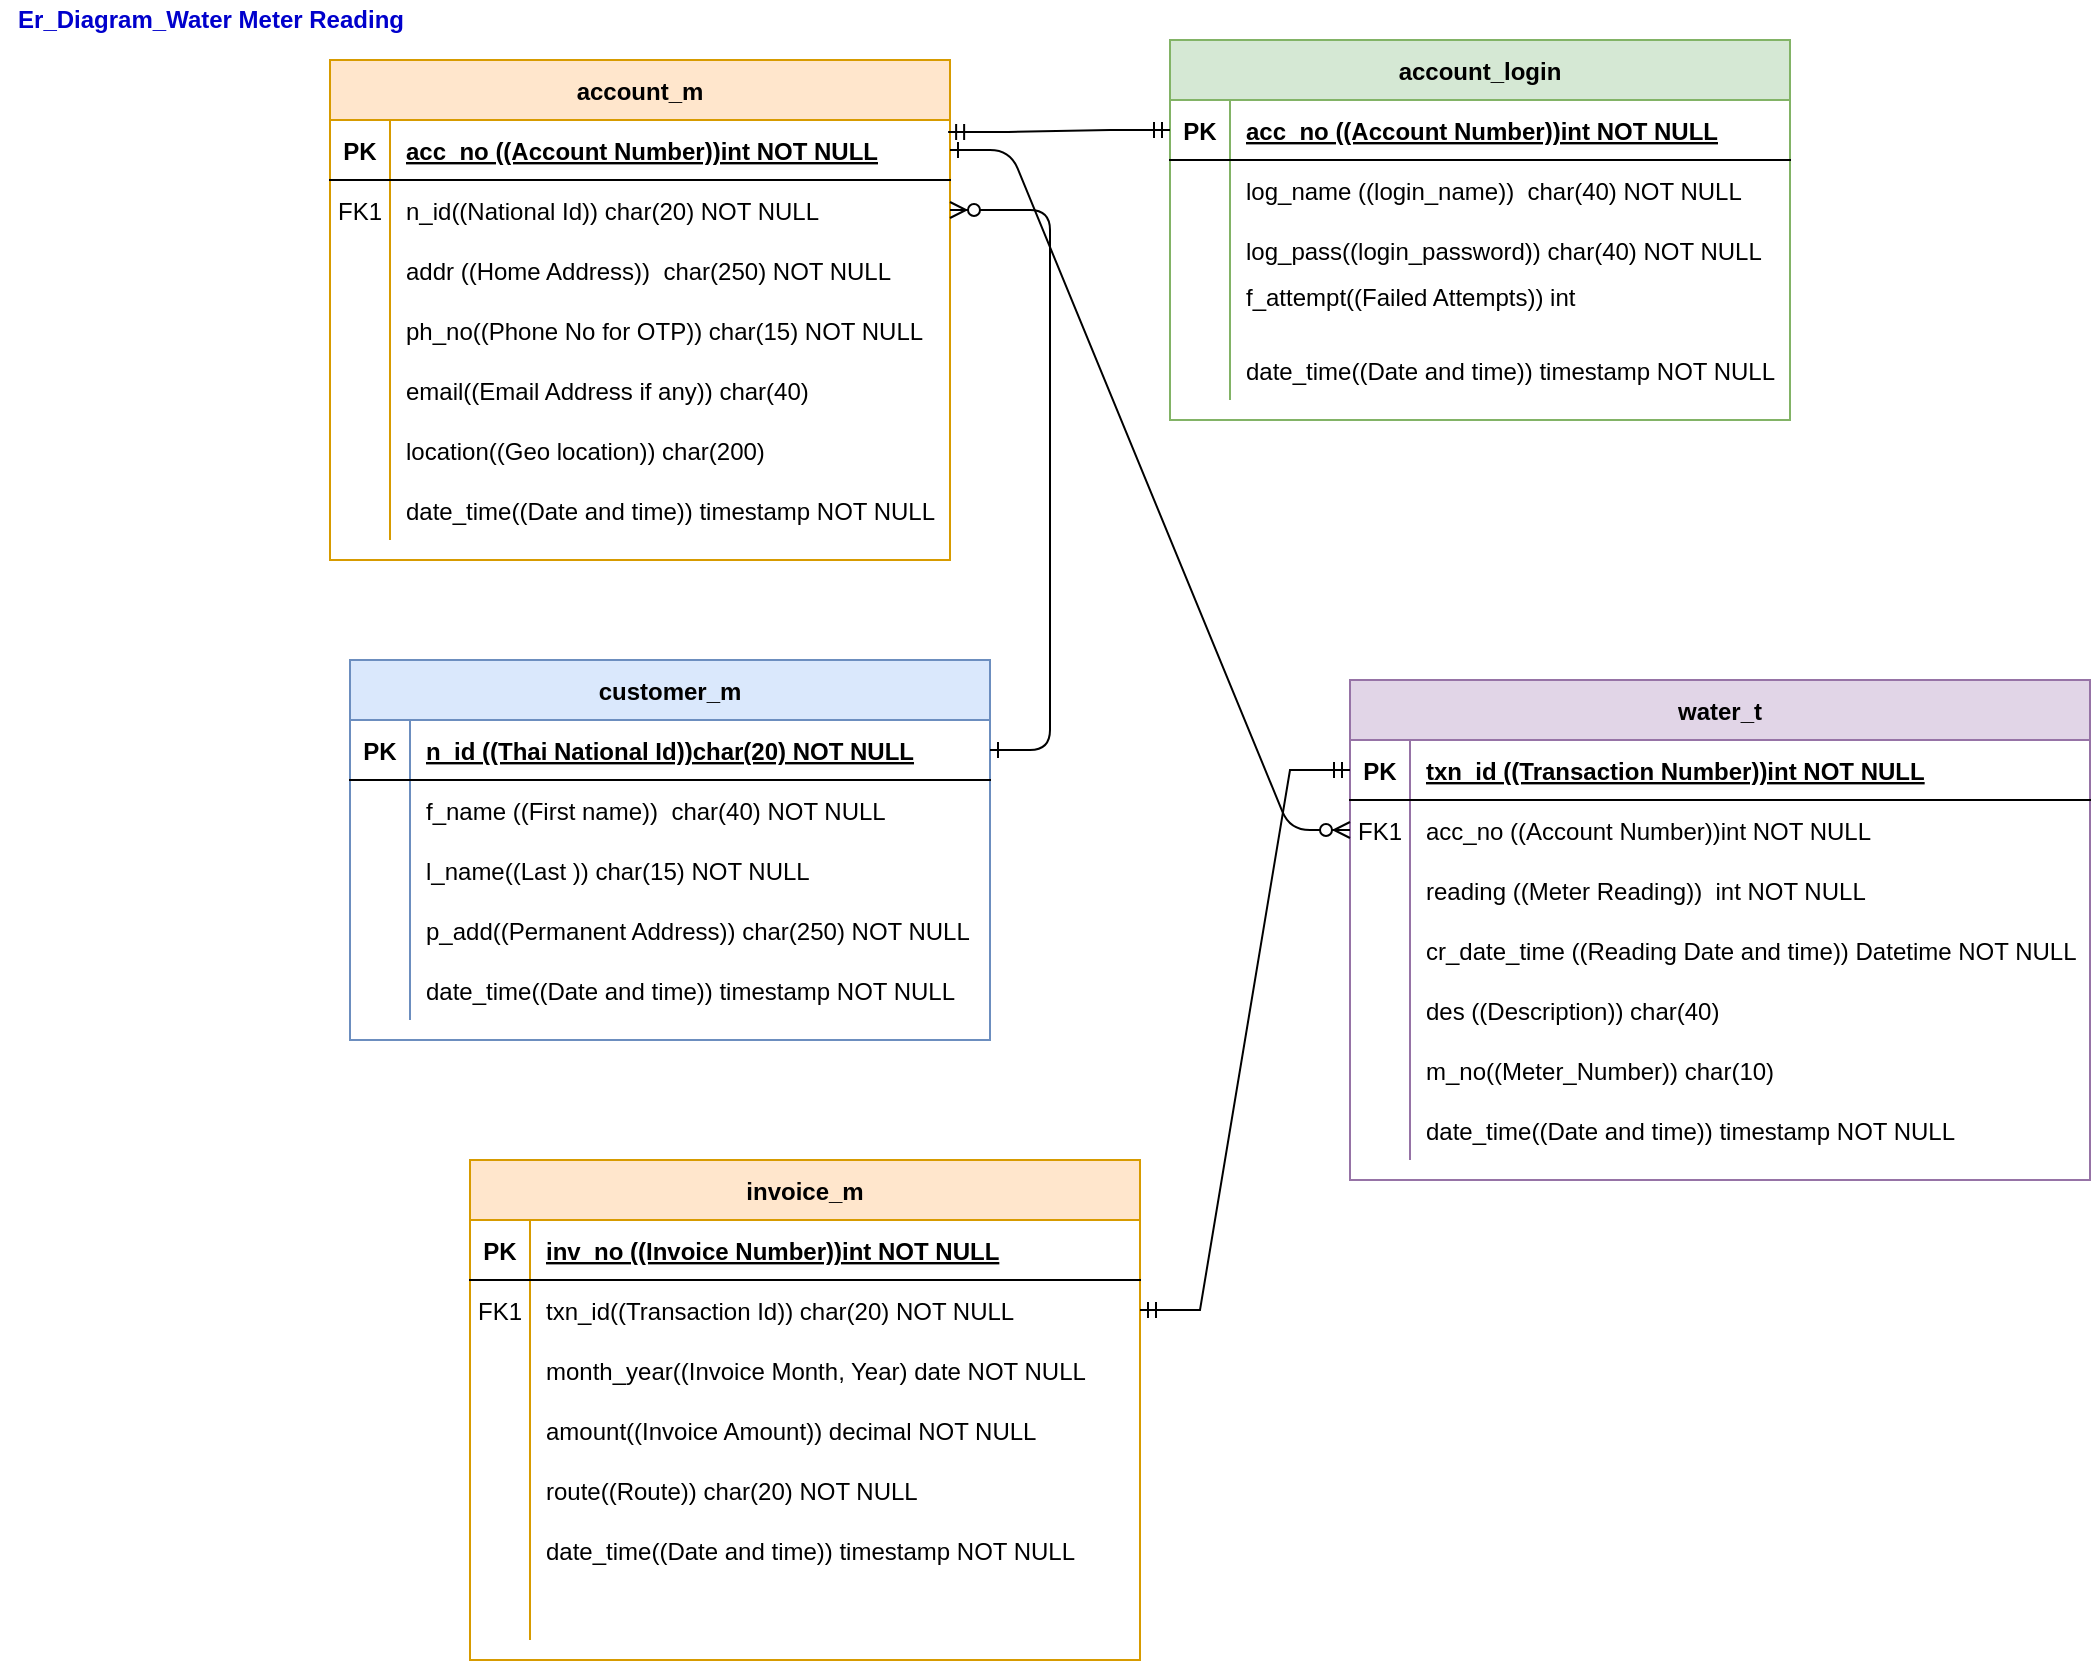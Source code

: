<mxfile version="15.9.6" type="device"><diagram id="R2lEEEUBdFMjLlhIrx00" name="Page-1"><mxGraphModel dx="1422" dy="762" grid="1" gridSize="10" guides="1" tooltips="1" connect="1" arrows="1" fold="1" page="1" pageScale="1" pageWidth="850" pageHeight="1100" math="0" shadow="0" extFonts="Permanent Marker^https://fonts.googleapis.com/css?family=Permanent+Marker"><root><mxCell id="0"/><mxCell id="1" parent="0"/><mxCell id="EUqRtqgKlGLhK4FgYroK-38" value="account_m" style="shape=table;startSize=30;container=1;collapsible=1;childLayout=tableLayout;fixedRows=1;rowLines=0;fontStyle=1;align=center;resizeLast=1;fillColor=#ffe6cc;strokeColor=#d79b00;" parent="1" vertex="1"><mxGeometry x="190" y="50" width="310" height="250" as="geometry"/></mxCell><mxCell id="EUqRtqgKlGLhK4FgYroK-39" value="" style="shape=partialRectangle;collapsible=0;dropTarget=0;pointerEvents=0;fillColor=none;points=[[0,0.5],[1,0.5]];portConstraint=eastwest;top=0;left=0;right=0;bottom=1;" parent="EUqRtqgKlGLhK4FgYroK-38" vertex="1"><mxGeometry y="30" width="310" height="30" as="geometry"/></mxCell><mxCell id="EUqRtqgKlGLhK4FgYroK-40" value="PK" style="shape=partialRectangle;overflow=hidden;connectable=0;fillColor=none;top=0;left=0;bottom=0;right=0;fontStyle=1;" parent="EUqRtqgKlGLhK4FgYroK-39" vertex="1"><mxGeometry width="30" height="30" as="geometry"><mxRectangle width="30" height="30" as="alternateBounds"/></mxGeometry></mxCell><mxCell id="EUqRtqgKlGLhK4FgYroK-41" value="acc_no ((Account Number))int NOT NULL " style="shape=partialRectangle;overflow=hidden;connectable=0;fillColor=none;top=0;left=0;bottom=0;right=0;align=left;spacingLeft=6;fontStyle=5;dashed=1;labelBackgroundColor=default;" parent="EUqRtqgKlGLhK4FgYroK-39" vertex="1"><mxGeometry x="30" width="280" height="30" as="geometry"><mxRectangle width="280" height="30" as="alternateBounds"/></mxGeometry></mxCell><mxCell id="EUqRtqgKlGLhK4FgYroK-45" style="shape=partialRectangle;collapsible=0;dropTarget=0;pointerEvents=0;fillColor=none;points=[[0,0.5],[1,0.5]];portConstraint=eastwest;top=0;left=0;right=0;bottom=0;" parent="EUqRtqgKlGLhK4FgYroK-38" vertex="1"><mxGeometry y="60" width="310" height="30" as="geometry"/></mxCell><mxCell id="EUqRtqgKlGLhK4FgYroK-46" value="FK1" style="shape=partialRectangle;overflow=hidden;connectable=0;fillColor=none;top=0;left=0;bottom=0;right=0;" parent="EUqRtqgKlGLhK4FgYroK-45" vertex="1"><mxGeometry width="30" height="30" as="geometry"><mxRectangle width="30" height="30" as="alternateBounds"/></mxGeometry></mxCell><mxCell id="EUqRtqgKlGLhK4FgYroK-47" value="n_id((National Id)) char(20) NOT NULL" style="shape=partialRectangle;overflow=hidden;connectable=0;fillColor=none;top=0;left=0;bottom=0;right=0;align=left;spacingLeft=6;" parent="EUqRtqgKlGLhK4FgYroK-45" vertex="1"><mxGeometry x="30" width="280" height="30" as="geometry"><mxRectangle width="280" height="30" as="alternateBounds"/></mxGeometry></mxCell><mxCell id="EUqRtqgKlGLhK4FgYroK-42" value="" style="shape=partialRectangle;collapsible=0;dropTarget=0;pointerEvents=0;fillColor=none;points=[[0,0.5],[1,0.5]];portConstraint=eastwest;top=0;left=0;right=0;bottom=0;" parent="EUqRtqgKlGLhK4FgYroK-38" vertex="1"><mxGeometry y="90" width="310" height="30" as="geometry"/></mxCell><mxCell id="EUqRtqgKlGLhK4FgYroK-43" value="" style="shape=partialRectangle;overflow=hidden;connectable=0;fillColor=none;top=0;left=0;bottom=0;right=0;" parent="EUqRtqgKlGLhK4FgYroK-42" vertex="1"><mxGeometry width="30" height="30" as="geometry"><mxRectangle width="30" height="30" as="alternateBounds"/></mxGeometry></mxCell><mxCell id="EUqRtqgKlGLhK4FgYroK-44" value="addr ((Home Address))  char(250) NOT NULL" style="shape=partialRectangle;overflow=hidden;connectable=0;fillColor=none;top=0;left=0;bottom=0;right=0;align=left;spacingLeft=6;" parent="EUqRtqgKlGLhK4FgYroK-42" vertex="1"><mxGeometry x="30" width="280" height="30" as="geometry"><mxRectangle width="280" height="30" as="alternateBounds"/></mxGeometry></mxCell><mxCell id="EUqRtqgKlGLhK4FgYroK-54" style="shape=partialRectangle;collapsible=0;dropTarget=0;pointerEvents=0;fillColor=none;points=[[0,0.5],[1,0.5]];portConstraint=eastwest;top=0;left=0;right=0;bottom=0;" parent="EUqRtqgKlGLhK4FgYroK-38" vertex="1"><mxGeometry y="120" width="310" height="30" as="geometry"/></mxCell><mxCell id="EUqRtqgKlGLhK4FgYroK-55" style="shape=partialRectangle;overflow=hidden;connectable=0;fillColor=none;top=0;left=0;bottom=0;right=0;" parent="EUqRtqgKlGLhK4FgYroK-54" vertex="1"><mxGeometry width="30" height="30" as="geometry"><mxRectangle width="30" height="30" as="alternateBounds"/></mxGeometry></mxCell><mxCell id="EUqRtqgKlGLhK4FgYroK-56" value="ph_no((Phone No for OTP)) char(15) NOT NULL" style="shape=partialRectangle;overflow=hidden;connectable=0;fillColor=none;top=0;left=0;bottom=0;right=0;align=left;spacingLeft=6;" parent="EUqRtqgKlGLhK4FgYroK-54" vertex="1"><mxGeometry x="30" width="280" height="30" as="geometry"><mxRectangle width="280" height="30" as="alternateBounds"/></mxGeometry></mxCell><mxCell id="EUqRtqgKlGLhK4FgYroK-51" style="shape=partialRectangle;collapsible=0;dropTarget=0;pointerEvents=0;fillColor=none;points=[[0,0.5],[1,0.5]];portConstraint=eastwest;top=0;left=0;right=0;bottom=0;" parent="EUqRtqgKlGLhK4FgYroK-38" vertex="1"><mxGeometry y="150" width="310" height="30" as="geometry"/></mxCell><mxCell id="EUqRtqgKlGLhK4FgYroK-52" style="shape=partialRectangle;overflow=hidden;connectable=0;fillColor=none;top=0;left=0;bottom=0;right=0;" parent="EUqRtqgKlGLhK4FgYroK-51" vertex="1"><mxGeometry width="30" height="30" as="geometry"><mxRectangle width="30" height="30" as="alternateBounds"/></mxGeometry></mxCell><mxCell id="EUqRtqgKlGLhK4FgYroK-53" value="email((Email Address if any)) char(40) " style="shape=partialRectangle;overflow=hidden;connectable=0;fillColor=none;top=0;left=0;bottom=0;right=0;align=left;spacingLeft=6;" parent="EUqRtqgKlGLhK4FgYroK-51" vertex="1"><mxGeometry x="30" width="280" height="30" as="geometry"><mxRectangle width="280" height="30" as="alternateBounds"/></mxGeometry></mxCell><mxCell id="EUqRtqgKlGLhK4FgYroK-199" style="shape=partialRectangle;collapsible=0;dropTarget=0;pointerEvents=0;fillColor=none;points=[[0,0.5],[1,0.5]];portConstraint=eastwest;top=0;left=0;right=0;bottom=0;" parent="EUqRtqgKlGLhK4FgYroK-38" vertex="1"><mxGeometry y="180" width="310" height="30" as="geometry"/></mxCell><mxCell id="EUqRtqgKlGLhK4FgYroK-200" style="shape=partialRectangle;overflow=hidden;connectable=0;fillColor=none;top=0;left=0;bottom=0;right=0;" parent="EUqRtqgKlGLhK4FgYroK-199" vertex="1"><mxGeometry width="30" height="30" as="geometry"><mxRectangle width="30" height="30" as="alternateBounds"/></mxGeometry></mxCell><mxCell id="EUqRtqgKlGLhK4FgYroK-201" value="location((Geo location)) char(200) " style="shape=partialRectangle;overflow=hidden;connectable=0;fillColor=none;top=0;left=0;bottom=0;right=0;align=left;spacingLeft=6;" parent="EUqRtqgKlGLhK4FgYroK-199" vertex="1"><mxGeometry x="30" width="280" height="30" as="geometry"><mxRectangle width="280" height="30" as="alternateBounds"/></mxGeometry></mxCell><mxCell id="EUqRtqgKlGLhK4FgYroK-224" style="shape=partialRectangle;collapsible=0;dropTarget=0;pointerEvents=0;fillColor=none;points=[[0,0.5],[1,0.5]];portConstraint=eastwest;top=0;left=0;right=0;bottom=0;" parent="EUqRtqgKlGLhK4FgYroK-38" vertex="1"><mxGeometry y="210" width="310" height="30" as="geometry"/></mxCell><mxCell id="EUqRtqgKlGLhK4FgYroK-225" style="shape=partialRectangle;overflow=hidden;connectable=0;fillColor=none;top=0;left=0;bottom=0;right=0;" parent="EUqRtqgKlGLhK4FgYroK-224" vertex="1"><mxGeometry width="30" height="30" as="geometry"><mxRectangle width="30" height="30" as="alternateBounds"/></mxGeometry></mxCell><mxCell id="EUqRtqgKlGLhK4FgYroK-226" value="date_time((Date and time)) timestamp NOT NULL" style="shape=partialRectangle;overflow=hidden;connectable=0;fillColor=none;top=0;left=0;bottom=0;right=0;align=left;spacingLeft=6;" parent="EUqRtqgKlGLhK4FgYroK-224" vertex="1"><mxGeometry x="30" width="280" height="30" as="geometry"><mxRectangle width="280" height="30" as="alternateBounds"/></mxGeometry></mxCell><mxCell id="EUqRtqgKlGLhK4FgYroK-57" value="customer_m" style="shape=table;startSize=30;container=1;collapsible=1;childLayout=tableLayout;fixedRows=1;rowLines=0;fontStyle=1;align=center;resizeLast=1;fillColor=#dae8fc;strokeColor=#6c8ebf;" parent="1" vertex="1"><mxGeometry x="200" y="350" width="320" height="190" as="geometry"/></mxCell><mxCell id="EUqRtqgKlGLhK4FgYroK-58" value="" style="shape=partialRectangle;collapsible=0;dropTarget=0;pointerEvents=0;fillColor=none;points=[[0,0.5],[1,0.5]];portConstraint=eastwest;top=0;left=0;right=0;bottom=1;" parent="EUqRtqgKlGLhK4FgYroK-57" vertex="1"><mxGeometry y="30" width="320" height="30" as="geometry"/></mxCell><mxCell id="EUqRtqgKlGLhK4FgYroK-59" value="PK" style="shape=partialRectangle;overflow=hidden;connectable=0;fillColor=none;top=0;left=0;bottom=0;right=0;fontStyle=1;" parent="EUqRtqgKlGLhK4FgYroK-58" vertex="1"><mxGeometry width="30" height="30" as="geometry"><mxRectangle width="30" height="30" as="alternateBounds"/></mxGeometry></mxCell><mxCell id="EUqRtqgKlGLhK4FgYroK-60" value="n_id ((Thai National Id))char(20) NOT NULL " style="shape=partialRectangle;overflow=hidden;connectable=0;fillColor=none;top=0;left=0;bottom=0;right=0;align=left;spacingLeft=6;fontStyle=5;dashed=1;labelBackgroundColor=default;" parent="EUqRtqgKlGLhK4FgYroK-58" vertex="1"><mxGeometry x="30" width="290" height="30" as="geometry"><mxRectangle width="290" height="30" as="alternateBounds"/></mxGeometry></mxCell><mxCell id="EUqRtqgKlGLhK4FgYroK-64" value="" style="shape=partialRectangle;collapsible=0;dropTarget=0;pointerEvents=0;fillColor=none;points=[[0,0.5],[1,0.5]];portConstraint=eastwest;top=0;left=0;right=0;bottom=0;" parent="EUqRtqgKlGLhK4FgYroK-57" vertex="1"><mxGeometry y="60" width="320" height="30" as="geometry"/></mxCell><mxCell id="EUqRtqgKlGLhK4FgYroK-65" value="" style="shape=partialRectangle;overflow=hidden;connectable=0;fillColor=none;top=0;left=0;bottom=0;right=0;" parent="EUqRtqgKlGLhK4FgYroK-64" vertex="1"><mxGeometry width="30" height="30" as="geometry"><mxRectangle width="30" height="30" as="alternateBounds"/></mxGeometry></mxCell><mxCell id="EUqRtqgKlGLhK4FgYroK-66" value="f_name ((First name))  char(40) NOT NULL" style="shape=partialRectangle;overflow=hidden;connectable=0;fillColor=none;top=0;left=0;bottom=0;right=0;align=left;spacingLeft=6;" parent="EUqRtqgKlGLhK4FgYroK-64" vertex="1"><mxGeometry x="30" width="290" height="30" as="geometry"><mxRectangle width="290" height="30" as="alternateBounds"/></mxGeometry></mxCell><mxCell id="EUqRtqgKlGLhK4FgYroK-67" style="shape=partialRectangle;collapsible=0;dropTarget=0;pointerEvents=0;fillColor=none;points=[[0,0.5],[1,0.5]];portConstraint=eastwest;top=0;left=0;right=0;bottom=0;" parent="EUqRtqgKlGLhK4FgYroK-57" vertex="1"><mxGeometry y="90" width="320" height="30" as="geometry"/></mxCell><mxCell id="EUqRtqgKlGLhK4FgYroK-68" style="shape=partialRectangle;overflow=hidden;connectable=0;fillColor=none;top=0;left=0;bottom=0;right=0;" parent="EUqRtqgKlGLhK4FgYroK-67" vertex="1"><mxGeometry width="30" height="30" as="geometry"><mxRectangle width="30" height="30" as="alternateBounds"/></mxGeometry></mxCell><mxCell id="EUqRtqgKlGLhK4FgYroK-69" value="l_name((Last )) char(15) NOT NULL" style="shape=partialRectangle;overflow=hidden;connectable=0;fillColor=none;top=0;left=0;bottom=0;right=0;align=left;spacingLeft=6;" parent="EUqRtqgKlGLhK4FgYroK-67" vertex="1"><mxGeometry x="30" width="290" height="30" as="geometry"><mxRectangle width="290" height="30" as="alternateBounds"/></mxGeometry></mxCell><mxCell id="EUqRtqgKlGLhK4FgYroK-70" style="shape=partialRectangle;collapsible=0;dropTarget=0;pointerEvents=0;fillColor=none;points=[[0,0.5],[1,0.5]];portConstraint=eastwest;top=0;left=0;right=0;bottom=0;" parent="EUqRtqgKlGLhK4FgYroK-57" vertex="1"><mxGeometry y="120" width="320" height="30" as="geometry"/></mxCell><mxCell id="EUqRtqgKlGLhK4FgYroK-71" style="shape=partialRectangle;overflow=hidden;connectable=0;fillColor=none;top=0;left=0;bottom=0;right=0;" parent="EUqRtqgKlGLhK4FgYroK-70" vertex="1"><mxGeometry width="30" height="30" as="geometry"><mxRectangle width="30" height="30" as="alternateBounds"/></mxGeometry></mxCell><mxCell id="EUqRtqgKlGLhK4FgYroK-72" value="p_add((Permanent Address)) char(250) NOT NULL" style="shape=partialRectangle;overflow=hidden;connectable=0;fillColor=none;top=0;left=0;bottom=0;right=0;align=left;spacingLeft=6;" parent="EUqRtqgKlGLhK4FgYroK-70" vertex="1"><mxGeometry x="30" width="290" height="30" as="geometry"><mxRectangle width="290" height="30" as="alternateBounds"/></mxGeometry></mxCell><mxCell id="EUqRtqgKlGLhK4FgYroK-217" style="shape=partialRectangle;collapsible=0;dropTarget=0;pointerEvents=0;fillColor=none;points=[[0,0.5],[1,0.5]];portConstraint=eastwest;top=0;left=0;right=0;bottom=0;" parent="EUqRtqgKlGLhK4FgYroK-57" vertex="1"><mxGeometry y="150" width="320" height="30" as="geometry"/></mxCell><mxCell id="EUqRtqgKlGLhK4FgYroK-218" style="shape=partialRectangle;overflow=hidden;connectable=0;fillColor=none;top=0;left=0;bottom=0;right=0;" parent="EUqRtqgKlGLhK4FgYroK-217" vertex="1"><mxGeometry width="30" height="30" as="geometry"><mxRectangle width="30" height="30" as="alternateBounds"/></mxGeometry></mxCell><mxCell id="EUqRtqgKlGLhK4FgYroK-219" value="date_time((Date and time)) timestamp NOT NULL" style="shape=partialRectangle;overflow=hidden;connectable=0;fillColor=none;top=0;left=0;bottom=0;right=0;align=left;spacingLeft=6;" parent="EUqRtqgKlGLhK4FgYroK-217" vertex="1"><mxGeometry x="30" width="290" height="30" as="geometry"><mxRectangle width="290" height="30" as="alternateBounds"/></mxGeometry></mxCell><mxCell id="EUqRtqgKlGLhK4FgYroK-95" value="water_t" style="shape=table;startSize=30;container=1;collapsible=1;childLayout=tableLayout;fixedRows=1;rowLines=0;fontStyle=1;align=center;resizeLast=1;fillColor=#e1d5e7;strokeColor=#9673a6;" parent="1" vertex="1"><mxGeometry x="700" y="360" width="370" height="250" as="geometry"/></mxCell><mxCell id="EUqRtqgKlGLhK4FgYroK-96" value="" style="shape=partialRectangle;collapsible=0;dropTarget=0;pointerEvents=0;fillColor=none;points=[[0,0.5],[1,0.5]];portConstraint=eastwest;top=0;left=0;right=0;bottom=1;" parent="EUqRtqgKlGLhK4FgYroK-95" vertex="1"><mxGeometry y="30" width="370" height="30" as="geometry"/></mxCell><mxCell id="EUqRtqgKlGLhK4FgYroK-97" value="PK" style="shape=partialRectangle;overflow=hidden;connectable=0;fillColor=none;top=0;left=0;bottom=0;right=0;fontStyle=1;" parent="EUqRtqgKlGLhK4FgYroK-96" vertex="1"><mxGeometry width="30" height="30" as="geometry"><mxRectangle width="30" height="30" as="alternateBounds"/></mxGeometry></mxCell><mxCell id="EUqRtqgKlGLhK4FgYroK-98" value="txn_id ((Transaction Number))int NOT NULL " style="shape=partialRectangle;overflow=hidden;connectable=0;fillColor=none;top=0;left=0;bottom=0;right=0;align=left;spacingLeft=6;fontStyle=5;dashed=1;labelBackgroundColor=default;" parent="EUqRtqgKlGLhK4FgYroK-96" vertex="1"><mxGeometry x="30" width="340" height="30" as="geometry"><mxRectangle width="340" height="30" as="alternateBounds"/></mxGeometry></mxCell><mxCell id="EUqRtqgKlGLhK4FgYroK-99" style="shape=partialRectangle;collapsible=0;dropTarget=0;pointerEvents=0;fillColor=none;points=[[0,0.5],[1,0.5]];portConstraint=eastwest;top=0;left=0;right=0;bottom=0;" parent="EUqRtqgKlGLhK4FgYroK-95" vertex="1"><mxGeometry y="60" width="370" height="30" as="geometry"/></mxCell><mxCell id="EUqRtqgKlGLhK4FgYroK-100" value="FK1" style="shape=partialRectangle;overflow=hidden;connectable=0;fillColor=none;top=0;left=0;bottom=0;right=0;" parent="EUqRtqgKlGLhK4FgYroK-99" vertex="1"><mxGeometry width="30" height="30" as="geometry"><mxRectangle width="30" height="30" as="alternateBounds"/></mxGeometry></mxCell><mxCell id="EUqRtqgKlGLhK4FgYroK-101" value="acc_no ((Account Number))int NOT NULL" style="shape=partialRectangle;overflow=hidden;connectable=0;fillColor=none;top=0;left=0;bottom=0;right=0;align=left;spacingLeft=6;" parent="EUqRtqgKlGLhK4FgYroK-99" vertex="1"><mxGeometry x="30" width="340" height="30" as="geometry"><mxRectangle width="340" height="30" as="alternateBounds"/></mxGeometry></mxCell><mxCell id="EUqRtqgKlGLhK4FgYroK-102" value="" style="shape=partialRectangle;collapsible=0;dropTarget=0;pointerEvents=0;fillColor=none;points=[[0,0.5],[1,0.5]];portConstraint=eastwest;top=0;left=0;right=0;bottom=0;" parent="EUqRtqgKlGLhK4FgYroK-95" vertex="1"><mxGeometry y="90" width="370" height="30" as="geometry"/></mxCell><mxCell id="EUqRtqgKlGLhK4FgYroK-103" value="" style="shape=partialRectangle;overflow=hidden;connectable=0;fillColor=none;top=0;left=0;bottom=0;right=0;" parent="EUqRtqgKlGLhK4FgYroK-102" vertex="1"><mxGeometry width="30" height="30" as="geometry"><mxRectangle width="30" height="30" as="alternateBounds"/></mxGeometry></mxCell><mxCell id="EUqRtqgKlGLhK4FgYroK-104" value="reading ((Meter Reading))  int NOT NULL" style="shape=partialRectangle;overflow=hidden;connectable=0;fillColor=none;top=0;left=0;bottom=0;right=0;align=left;spacingLeft=6;" parent="EUqRtqgKlGLhK4FgYroK-102" vertex="1"><mxGeometry x="30" width="340" height="30" as="geometry"><mxRectangle width="340" height="30" as="alternateBounds"/></mxGeometry></mxCell><mxCell id="EUqRtqgKlGLhK4FgYroK-105" style="shape=partialRectangle;collapsible=0;dropTarget=0;pointerEvents=0;fillColor=none;points=[[0,0.5],[1,0.5]];portConstraint=eastwest;top=0;left=0;right=0;bottom=0;" parent="EUqRtqgKlGLhK4FgYroK-95" vertex="1"><mxGeometry y="120" width="370" height="30" as="geometry"/></mxCell><mxCell id="EUqRtqgKlGLhK4FgYroK-106" style="shape=partialRectangle;overflow=hidden;connectable=0;fillColor=none;top=0;left=0;bottom=0;right=0;" parent="EUqRtqgKlGLhK4FgYroK-105" vertex="1"><mxGeometry width="30" height="30" as="geometry"><mxRectangle width="30" height="30" as="alternateBounds"/></mxGeometry></mxCell><mxCell id="EUqRtqgKlGLhK4FgYroK-107" value="cr_date_time ((Reading Date and time)) Datetime NOT NULL" style="shape=partialRectangle;overflow=hidden;connectable=0;fillColor=none;top=0;left=0;bottom=0;right=0;align=left;spacingLeft=6;" parent="EUqRtqgKlGLhK4FgYroK-105" vertex="1"><mxGeometry x="30" width="340" height="30" as="geometry"><mxRectangle width="340" height="30" as="alternateBounds"/></mxGeometry></mxCell><mxCell id="EUqRtqgKlGLhK4FgYroK-108" style="shape=partialRectangle;collapsible=0;dropTarget=0;pointerEvents=0;fillColor=none;points=[[0,0.5],[1,0.5]];portConstraint=eastwest;top=0;left=0;right=0;bottom=0;" parent="EUqRtqgKlGLhK4FgYroK-95" vertex="1"><mxGeometry y="150" width="370" height="30" as="geometry"/></mxCell><mxCell id="EUqRtqgKlGLhK4FgYroK-109" style="shape=partialRectangle;overflow=hidden;connectable=0;fillColor=none;top=0;left=0;bottom=0;right=0;" parent="EUqRtqgKlGLhK4FgYroK-108" vertex="1"><mxGeometry width="30" height="30" as="geometry"><mxRectangle width="30" height="30" as="alternateBounds"/></mxGeometry></mxCell><mxCell id="EUqRtqgKlGLhK4FgYroK-110" value="des ((Description)) char(40) " style="shape=partialRectangle;overflow=hidden;connectable=0;fillColor=none;top=0;left=0;bottom=0;right=0;align=left;spacingLeft=6;" parent="EUqRtqgKlGLhK4FgYroK-108" vertex="1"><mxGeometry x="30" width="340" height="30" as="geometry"><mxRectangle width="340" height="30" as="alternateBounds"/></mxGeometry></mxCell><mxCell id="EUqRtqgKlGLhK4FgYroK-171" style="shape=partialRectangle;collapsible=0;dropTarget=0;pointerEvents=0;fillColor=none;points=[[0,0.5],[1,0.5]];portConstraint=eastwest;top=0;left=0;right=0;bottom=0;" parent="EUqRtqgKlGLhK4FgYroK-95" vertex="1"><mxGeometry y="180" width="370" height="30" as="geometry"/></mxCell><mxCell id="EUqRtqgKlGLhK4FgYroK-172" style="shape=partialRectangle;overflow=hidden;connectable=0;fillColor=none;top=0;left=0;bottom=0;right=0;" parent="EUqRtqgKlGLhK4FgYroK-171" vertex="1"><mxGeometry width="30" height="30" as="geometry"><mxRectangle width="30" height="30" as="alternateBounds"/></mxGeometry></mxCell><mxCell id="EUqRtqgKlGLhK4FgYroK-173" value="m_no((Meter_Number)) char(10)" style="shape=partialRectangle;overflow=hidden;connectable=0;fillColor=none;top=0;left=0;bottom=0;right=0;align=left;spacingLeft=6;" parent="EUqRtqgKlGLhK4FgYroK-171" vertex="1"><mxGeometry x="30" width="340" height="30" as="geometry"><mxRectangle width="340" height="30" as="alternateBounds"/></mxGeometry></mxCell><mxCell id="EUqRtqgKlGLhK4FgYroK-209" style="shape=partialRectangle;collapsible=0;dropTarget=0;pointerEvents=0;fillColor=none;points=[[0,0.5],[1,0.5]];portConstraint=eastwest;top=0;left=0;right=0;bottom=0;" parent="EUqRtqgKlGLhK4FgYroK-95" vertex="1"><mxGeometry y="210" width="370" height="30" as="geometry"/></mxCell><mxCell id="EUqRtqgKlGLhK4FgYroK-210" style="shape=partialRectangle;overflow=hidden;connectable=0;fillColor=none;top=0;left=0;bottom=0;right=0;" parent="EUqRtqgKlGLhK4FgYroK-209" vertex="1"><mxGeometry width="30" height="30" as="geometry"><mxRectangle width="30" height="30" as="alternateBounds"/></mxGeometry></mxCell><mxCell id="EUqRtqgKlGLhK4FgYroK-211" value="date_time((Date and time)) timestamp NOT NULL" style="shape=partialRectangle;overflow=hidden;connectable=0;fillColor=none;top=0;left=0;bottom=0;right=0;align=left;spacingLeft=6;" parent="EUqRtqgKlGLhK4FgYroK-209" vertex="1"><mxGeometry x="30" width="340" height="30" as="geometry"><mxRectangle width="340" height="30" as="alternateBounds"/></mxGeometry></mxCell><mxCell id="EUqRtqgKlGLhK4FgYroK-115" value="account_login" style="shape=table;startSize=30;container=1;collapsible=1;childLayout=tableLayout;fixedRows=1;rowLines=0;fontStyle=1;align=center;resizeLast=1;fillColor=#d5e8d4;strokeColor=#82b366;" parent="1" vertex="1"><mxGeometry x="610" y="40" width="310" height="190" as="geometry"/></mxCell><mxCell id="EUqRtqgKlGLhK4FgYroK-116" value="" style="shape=partialRectangle;collapsible=0;dropTarget=0;pointerEvents=0;fillColor=none;points=[[0,0.5],[1,0.5]];portConstraint=eastwest;top=0;left=0;right=0;bottom=1;" parent="EUqRtqgKlGLhK4FgYroK-115" vertex="1"><mxGeometry y="30" width="310" height="30" as="geometry"/></mxCell><mxCell id="EUqRtqgKlGLhK4FgYroK-117" value="PK" style="shape=partialRectangle;overflow=hidden;connectable=0;fillColor=none;top=0;left=0;bottom=0;right=0;fontStyle=1;" parent="EUqRtqgKlGLhK4FgYroK-116" vertex="1"><mxGeometry width="30" height="30" as="geometry"><mxRectangle width="30" height="30" as="alternateBounds"/></mxGeometry></mxCell><mxCell id="EUqRtqgKlGLhK4FgYroK-118" value="acc_no ((Account Number))int NOT NULL " style="shape=partialRectangle;overflow=hidden;connectable=0;fillColor=none;top=0;left=0;bottom=0;right=0;align=left;spacingLeft=6;fontStyle=5;dashed=1;labelBackgroundColor=default;" parent="EUqRtqgKlGLhK4FgYroK-116" vertex="1"><mxGeometry x="30" width="280" height="30" as="geometry"><mxRectangle width="280" height="30" as="alternateBounds"/></mxGeometry></mxCell><mxCell id="EUqRtqgKlGLhK4FgYroK-122" value="" style="shape=partialRectangle;collapsible=0;dropTarget=0;pointerEvents=0;fillColor=none;points=[[0,0.5],[1,0.5]];portConstraint=eastwest;top=0;left=0;right=0;bottom=0;" parent="EUqRtqgKlGLhK4FgYroK-115" vertex="1"><mxGeometry y="60" width="310" height="30" as="geometry"/></mxCell><mxCell id="EUqRtqgKlGLhK4FgYroK-123" value="" style="shape=partialRectangle;overflow=hidden;connectable=0;fillColor=none;top=0;left=0;bottom=0;right=0;" parent="EUqRtqgKlGLhK4FgYroK-122" vertex="1"><mxGeometry width="30" height="30" as="geometry"><mxRectangle width="30" height="30" as="alternateBounds"/></mxGeometry></mxCell><mxCell id="EUqRtqgKlGLhK4FgYroK-124" value="log_name ((login_name))  char(40) NOT NULL" style="shape=partialRectangle;overflow=hidden;connectable=0;fillColor=none;top=0;left=0;bottom=0;right=0;align=left;spacingLeft=6;" parent="EUqRtqgKlGLhK4FgYroK-122" vertex="1"><mxGeometry x="30" width="280" height="30" as="geometry"><mxRectangle width="280" height="30" as="alternateBounds"/></mxGeometry></mxCell><mxCell id="EUqRtqgKlGLhK4FgYroK-125" style="shape=partialRectangle;collapsible=0;dropTarget=0;pointerEvents=0;fillColor=none;points=[[0,0.5],[1,0.5]];portConstraint=eastwest;top=0;left=0;right=0;bottom=0;" parent="EUqRtqgKlGLhK4FgYroK-115" vertex="1"><mxGeometry y="90" width="310" height="30" as="geometry"/></mxCell><mxCell id="EUqRtqgKlGLhK4FgYroK-126" style="shape=partialRectangle;overflow=hidden;connectable=0;fillColor=none;top=0;left=0;bottom=0;right=0;" parent="EUqRtqgKlGLhK4FgYroK-125" vertex="1"><mxGeometry width="30" height="30" as="geometry"><mxRectangle width="30" height="30" as="alternateBounds"/></mxGeometry></mxCell><mxCell id="EUqRtqgKlGLhK4FgYroK-127" value="log_pass((login_password)) char(40) NOT NULL" style="shape=partialRectangle;overflow=hidden;connectable=0;fillColor=none;top=0;left=0;bottom=0;right=0;align=left;spacingLeft=6;" parent="EUqRtqgKlGLhK4FgYroK-125" vertex="1"><mxGeometry x="30" width="280" height="30" as="geometry"><mxRectangle width="280" height="30" as="alternateBounds"/></mxGeometry></mxCell><mxCell id="EUqRtqgKlGLhK4FgYroK-128" style="shape=partialRectangle;collapsible=0;dropTarget=0;pointerEvents=0;fillColor=none;points=[[0,0.5],[1,0.5]];portConstraint=eastwest;top=0;left=0;right=0;bottom=0;" parent="EUqRtqgKlGLhK4FgYroK-115" vertex="1"><mxGeometry y="120" width="310" height="30" as="geometry"/></mxCell><mxCell id="EUqRtqgKlGLhK4FgYroK-129" style="shape=partialRectangle;overflow=hidden;connectable=0;fillColor=none;top=0;left=0;bottom=0;right=0;" parent="EUqRtqgKlGLhK4FgYroK-128" vertex="1"><mxGeometry width="30" height="30" as="geometry"><mxRectangle width="30" height="30" as="alternateBounds"/></mxGeometry></mxCell><mxCell id="EUqRtqgKlGLhK4FgYroK-130" value="f_attempt((Failed Attempts)) int&#10;" style="shape=partialRectangle;overflow=hidden;connectable=0;fillColor=none;top=0;left=0;bottom=0;right=0;align=left;spacingLeft=6;" parent="EUqRtqgKlGLhK4FgYroK-128" vertex="1"><mxGeometry x="30" width="280" height="30" as="geometry"><mxRectangle width="280" height="30" as="alternateBounds"/></mxGeometry></mxCell><mxCell id="EUqRtqgKlGLhK4FgYroK-221" style="shape=partialRectangle;collapsible=0;dropTarget=0;pointerEvents=0;fillColor=none;points=[[0,0.5],[1,0.5]];portConstraint=eastwest;top=0;left=0;right=0;bottom=0;" parent="EUqRtqgKlGLhK4FgYroK-115" vertex="1"><mxGeometry y="150" width="310" height="30" as="geometry"/></mxCell><mxCell id="EUqRtqgKlGLhK4FgYroK-222" style="shape=partialRectangle;overflow=hidden;connectable=0;fillColor=none;top=0;left=0;bottom=0;right=0;" parent="EUqRtqgKlGLhK4FgYroK-221" vertex="1"><mxGeometry width="30" height="30" as="geometry"><mxRectangle width="30" height="30" as="alternateBounds"/></mxGeometry></mxCell><mxCell id="EUqRtqgKlGLhK4FgYroK-223" value="date_time((Date and time)) timestamp NOT NULL" style="shape=partialRectangle;overflow=hidden;connectable=0;fillColor=none;top=0;left=0;bottom=0;right=0;align=left;spacingLeft=6;" parent="EUqRtqgKlGLhK4FgYroK-221" vertex="1"><mxGeometry x="30" width="280" height="30" as="geometry"><mxRectangle width="280" height="30" as="alternateBounds"/></mxGeometry></mxCell><mxCell id="EUqRtqgKlGLhK4FgYroK-148" value="" style="edgeStyle=entityRelationEdgeStyle;fontSize=12;html=1;endArrow=ERmandOne;startArrow=ERmandOne;rounded=0;fontColor=#0000CC;exitX=0.997;exitY=0.2;exitDx=0;exitDy=0;exitPerimeter=0;" parent="1" source="EUqRtqgKlGLhK4FgYroK-39" target="EUqRtqgKlGLhK4FgYroK-116" edge="1"><mxGeometry width="100" height="100" relative="1" as="geometry"><mxPoint x="590" y="210" as="sourcePoint"/><mxPoint x="690" y="110" as="targetPoint"/></mxGeometry></mxCell><mxCell id="EUqRtqgKlGLhK4FgYroK-149" value="" style="edgeStyle=entityRelationEdgeStyle;endArrow=ERzeroToMany;startArrow=ERone;endFill=1;startFill=0;entryX=1;entryY=0.5;entryDx=0;entryDy=0;" parent="1" source="EUqRtqgKlGLhK4FgYroK-58" target="EUqRtqgKlGLhK4FgYroK-45" edge="1"><mxGeometry width="100" height="100" relative="1" as="geometry"><mxPoint x="390" y="610" as="sourcePoint"/><mxPoint x="620" y="605" as="targetPoint"/></mxGeometry></mxCell><mxCell id="EUqRtqgKlGLhK4FgYroK-150" value="invoice_m" style="shape=table;startSize=30;container=1;collapsible=1;childLayout=tableLayout;fixedRows=1;rowLines=0;fontStyle=1;align=center;resizeLast=1;fillColor=#ffe6cc;strokeColor=#d79b00;" parent="1" vertex="1"><mxGeometry x="260" y="600" width="335" height="250" as="geometry"/></mxCell><mxCell id="EUqRtqgKlGLhK4FgYroK-151" value="" style="shape=partialRectangle;collapsible=0;dropTarget=0;pointerEvents=0;fillColor=none;points=[[0,0.5],[1,0.5]];portConstraint=eastwest;top=0;left=0;right=0;bottom=1;" parent="EUqRtqgKlGLhK4FgYroK-150" vertex="1"><mxGeometry y="30" width="335" height="30" as="geometry"/></mxCell><mxCell id="EUqRtqgKlGLhK4FgYroK-152" value="PK" style="shape=partialRectangle;overflow=hidden;connectable=0;fillColor=none;top=0;left=0;bottom=0;right=0;fontStyle=1;" parent="EUqRtqgKlGLhK4FgYroK-151" vertex="1"><mxGeometry width="30" height="30" as="geometry"><mxRectangle width="30" height="30" as="alternateBounds"/></mxGeometry></mxCell><mxCell id="EUqRtqgKlGLhK4FgYroK-153" value="inv_no ((Invoice Number))int NOT NULL " style="shape=partialRectangle;overflow=hidden;connectable=0;fillColor=none;top=0;left=0;bottom=0;right=0;align=left;spacingLeft=6;fontStyle=5;dashed=1;labelBackgroundColor=default;" parent="EUqRtqgKlGLhK4FgYroK-151" vertex="1"><mxGeometry x="30" width="305" height="30" as="geometry"><mxRectangle width="305" height="30" as="alternateBounds"/></mxGeometry></mxCell><mxCell id="EUqRtqgKlGLhK4FgYroK-154" style="shape=partialRectangle;collapsible=0;dropTarget=0;pointerEvents=0;fillColor=none;points=[[0,0.5],[1,0.5]];portConstraint=eastwest;top=0;left=0;right=0;bottom=0;" parent="EUqRtqgKlGLhK4FgYroK-150" vertex="1"><mxGeometry y="60" width="335" height="30" as="geometry"/></mxCell><mxCell id="EUqRtqgKlGLhK4FgYroK-155" value="FK1" style="shape=partialRectangle;overflow=hidden;connectable=0;fillColor=none;top=0;left=0;bottom=0;right=0;" parent="EUqRtqgKlGLhK4FgYroK-154" vertex="1"><mxGeometry width="30" height="30" as="geometry"><mxRectangle width="30" height="30" as="alternateBounds"/></mxGeometry></mxCell><mxCell id="EUqRtqgKlGLhK4FgYroK-156" value="txn_id((Transaction Id)) char(20) NOT NULL" style="shape=partialRectangle;overflow=hidden;connectable=0;fillColor=none;top=0;left=0;bottom=0;right=0;align=left;spacingLeft=6;" parent="EUqRtqgKlGLhK4FgYroK-154" vertex="1"><mxGeometry x="30" width="305" height="30" as="geometry"><mxRectangle width="305" height="30" as="alternateBounds"/></mxGeometry></mxCell><mxCell id="EUqRtqgKlGLhK4FgYroK-179" style="shape=partialRectangle;collapsible=0;dropTarget=0;pointerEvents=0;fillColor=none;points=[[0,0.5],[1,0.5]];portConstraint=eastwest;top=0;left=0;right=0;bottom=0;" parent="EUqRtqgKlGLhK4FgYroK-150" vertex="1"><mxGeometry y="90" width="335" height="30" as="geometry"/></mxCell><mxCell id="EUqRtqgKlGLhK4FgYroK-180" style="shape=partialRectangle;overflow=hidden;connectable=0;fillColor=none;top=0;left=0;bottom=0;right=0;" parent="EUqRtqgKlGLhK4FgYroK-179" vertex="1"><mxGeometry width="30" height="30" as="geometry"><mxRectangle width="30" height="30" as="alternateBounds"/></mxGeometry></mxCell><mxCell id="EUqRtqgKlGLhK4FgYroK-181" value="month_year((Invoice Month, Year) date NOT NULL" style="shape=partialRectangle;overflow=hidden;connectable=0;fillColor=none;top=0;left=0;bottom=0;right=0;align=left;spacingLeft=6;fontStyle=0" parent="EUqRtqgKlGLhK4FgYroK-179" vertex="1"><mxGeometry x="30" width="305" height="30" as="geometry"><mxRectangle width="305" height="30" as="alternateBounds"/></mxGeometry></mxCell><mxCell id="EUqRtqgKlGLhK4FgYroK-182" style="shape=partialRectangle;collapsible=0;dropTarget=0;pointerEvents=0;fillColor=none;points=[[0,0.5],[1,0.5]];portConstraint=eastwest;top=0;left=0;right=0;bottom=0;" parent="EUqRtqgKlGLhK4FgYroK-150" vertex="1"><mxGeometry y="120" width="335" height="30" as="geometry"/></mxCell><mxCell id="EUqRtqgKlGLhK4FgYroK-183" style="shape=partialRectangle;overflow=hidden;connectable=0;fillColor=none;top=0;left=0;bottom=0;right=0;" parent="EUqRtqgKlGLhK4FgYroK-182" vertex="1"><mxGeometry width="30" height="30" as="geometry"><mxRectangle width="30" height="30" as="alternateBounds"/></mxGeometry></mxCell><mxCell id="EUqRtqgKlGLhK4FgYroK-184" value="amount((Invoice Amount)) decimal NOT NULL" style="shape=partialRectangle;overflow=hidden;connectable=0;fillColor=none;top=0;left=0;bottom=0;right=0;align=left;spacingLeft=6;" parent="EUqRtqgKlGLhK4FgYroK-182" vertex="1"><mxGeometry x="30" width="305" height="30" as="geometry"><mxRectangle width="305" height="30" as="alternateBounds"/></mxGeometry></mxCell><mxCell id="EUqRtqgKlGLhK4FgYroK-189" style="shape=partialRectangle;collapsible=0;dropTarget=0;pointerEvents=0;fillColor=none;points=[[0,0.5],[1,0.5]];portConstraint=eastwest;top=0;left=0;right=0;bottom=0;" parent="EUqRtqgKlGLhK4FgYroK-150" vertex="1"><mxGeometry y="150" width="335" height="30" as="geometry"/></mxCell><mxCell id="EUqRtqgKlGLhK4FgYroK-190" style="shape=partialRectangle;overflow=hidden;connectable=0;fillColor=none;top=0;left=0;bottom=0;right=0;" parent="EUqRtqgKlGLhK4FgYroK-189" vertex="1"><mxGeometry width="30" height="30" as="geometry"><mxRectangle width="30" height="30" as="alternateBounds"/></mxGeometry></mxCell><mxCell id="EUqRtqgKlGLhK4FgYroK-191" value="route((Route)) char(20) NOT NULL" style="shape=partialRectangle;overflow=hidden;connectable=0;fillColor=none;top=0;left=0;bottom=0;right=0;align=left;spacingLeft=6;" parent="EUqRtqgKlGLhK4FgYroK-189" vertex="1"><mxGeometry x="30" width="305" height="30" as="geometry"><mxRectangle width="305" height="30" as="alternateBounds"/></mxGeometry></mxCell><mxCell id="EUqRtqgKlGLhK4FgYroK-213" style="shape=partialRectangle;collapsible=0;dropTarget=0;pointerEvents=0;fillColor=none;points=[[0,0.5],[1,0.5]];portConstraint=eastwest;top=0;left=0;right=0;bottom=0;" parent="EUqRtqgKlGLhK4FgYroK-150" vertex="1"><mxGeometry y="180" width="335" height="30" as="geometry"/></mxCell><mxCell id="EUqRtqgKlGLhK4FgYroK-214" style="shape=partialRectangle;overflow=hidden;connectable=0;fillColor=none;top=0;left=0;bottom=0;right=0;" parent="EUqRtqgKlGLhK4FgYroK-213" vertex="1"><mxGeometry width="30" height="30" as="geometry"><mxRectangle width="30" height="30" as="alternateBounds"/></mxGeometry></mxCell><mxCell id="EUqRtqgKlGLhK4FgYroK-215" value="date_time((Date and time)) timestamp NOT NULL" style="shape=partialRectangle;overflow=hidden;connectable=0;fillColor=none;top=0;left=0;bottom=0;right=0;align=left;spacingLeft=6;" parent="EUqRtqgKlGLhK4FgYroK-213" vertex="1"><mxGeometry x="30" width="305" height="30" as="geometry"><mxRectangle width="305" height="30" as="alternateBounds"/></mxGeometry></mxCell><mxCell id="HFG_VnY8FrLGlEG_ZAEy-1" style="shape=partialRectangle;collapsible=0;dropTarget=0;pointerEvents=0;fillColor=none;points=[[0,0.5],[1,0.5]];portConstraint=eastwest;top=0;left=0;right=0;bottom=0;" vertex="1" parent="EUqRtqgKlGLhK4FgYroK-150"><mxGeometry y="210" width="335" height="30" as="geometry"/></mxCell><mxCell id="HFG_VnY8FrLGlEG_ZAEy-2" style="shape=partialRectangle;overflow=hidden;connectable=0;fillColor=none;top=0;left=0;bottom=0;right=0;" vertex="1" parent="HFG_VnY8FrLGlEG_ZAEy-1"><mxGeometry width="30" height="30" as="geometry"><mxRectangle width="30" height="30" as="alternateBounds"/></mxGeometry></mxCell><mxCell id="HFG_VnY8FrLGlEG_ZAEy-3" style="shape=partialRectangle;overflow=hidden;connectable=0;fillColor=none;top=0;left=0;bottom=0;right=0;align=left;spacingLeft=6;" vertex="1" parent="HFG_VnY8FrLGlEG_ZAEy-1"><mxGeometry x="30" width="305" height="30" as="geometry"><mxRectangle width="305" height="30" as="alternateBounds"/></mxGeometry></mxCell><mxCell id="EUqRtqgKlGLhK4FgYroK-166" value="" style="edgeStyle=entityRelationEdgeStyle;fontSize=12;html=1;endArrow=ERmandOne;startArrow=ERmandOne;rounded=0;fontColor=#0000CC;exitX=1;exitY=0.5;exitDx=0;exitDy=0;" parent="1" source="EUqRtqgKlGLhK4FgYroK-154" target="EUqRtqgKlGLhK4FgYroK-96" edge="1"><mxGeometry width="100" height="100" relative="1" as="geometry"><mxPoint x="319.07" y="510" as="sourcePoint"/><mxPoint x="470" y="329" as="targetPoint"/></mxGeometry></mxCell><mxCell id="EUqRtqgKlGLhK4FgYroK-168" value="&lt;b&gt;Er_Diagram_Water Meter Reading&lt;/b&gt;" style="text;html=1;align=center;verticalAlign=middle;resizable=0;points=[];autosize=1;strokeColor=none;fillColor=none;fontColor=#0000CC;" parent="1" vertex="1"><mxGeometry x="25" y="20" width="210" height="20" as="geometry"/></mxCell><mxCell id="EUqRtqgKlGLhK4FgYroK-176" value="" style="edgeStyle=entityRelationEdgeStyle;endArrow=ERzeroToMany;startArrow=ERone;endFill=1;startFill=0;exitX=1;exitY=0.5;exitDx=0;exitDy=0;" parent="1" source="EUqRtqgKlGLhK4FgYroK-39" target="EUqRtqgKlGLhK4FgYroK-99" edge="1"><mxGeometry width="100" height="100" relative="1" as="geometry"><mxPoint x="370" y="320" as="sourcePoint"/><mxPoint x="490" y="110" as="targetPoint"/></mxGeometry></mxCell><mxCell id="EUqRtqgKlGLhK4FgYroK-204" value="" style="shape=partialRectangle;overflow=hidden;connectable=0;fillColor=none;top=0;left=0;bottom=0;right=0;align=left;spacingLeft=6;" parent="1" vertex="1"><mxGeometry x="55" y="590" width="285" height="30" as="geometry"><mxRectangle width="280" height="30" as="alternateBounds"/></mxGeometry></mxCell></root></mxGraphModel></diagram></mxfile>